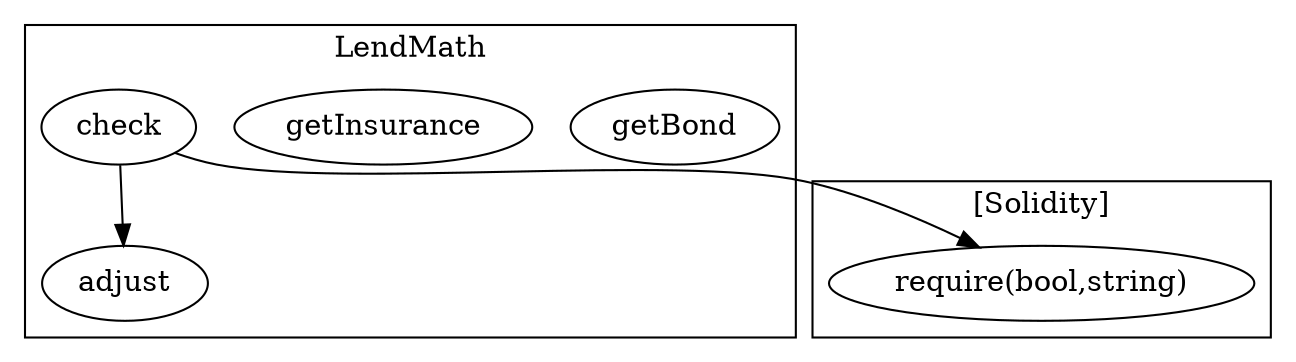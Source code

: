 strict digraph {
subgraph cluster_4875_LendMath {
label = "LendMath"
"4875_adjust" [label="adjust"]
"4875_getBond" [label="getBond"]
"4875_getInsurance" [label="getInsurance"]
"4875_check" [label="check"]
"4875_check" -> "4875_adjust"
}subgraph cluster_solidity {
label = "[Solidity]"
"require(bool,string)" 
"4875_check" -> "require(bool,string)"
}
}